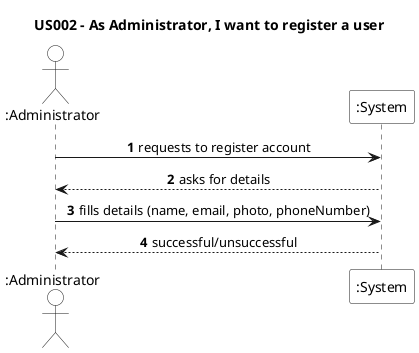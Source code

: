 @startuml

skinparam sequenceMessageAlign center
autonumber

actor ":Administrator" as Admin #white
participant ":System" as System #white

title US002 - As Administrator, I want to register a user

Admin -> System: requests to register account
System --> Admin: asks for details
Admin -> System: fills details (name, email, photo, phoneNumber)
System --> Admin: successful/unsuccessful

@enduml